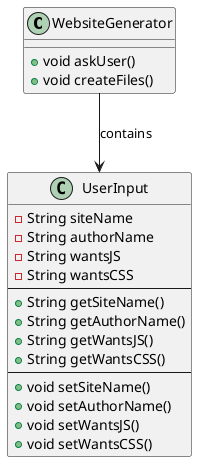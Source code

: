 @startuml

class WebsiteGenerator{
    +void askUser()
    +void createFiles()
}
class UserInput{
    -String siteName
    -String authorName
    -String wantsJS
    -String wantsCSS
    --
    +String getSiteName()
    +String getAuthorName()
    +String getWantsJS()
    +String getWantsCSS()
    --
    +void setSiteName()
    +void setAuthorName()
    +void setWantsJS()
    +void setWantsCSS()
}

WebsiteGenerator --> UserInput : contains

@enduml